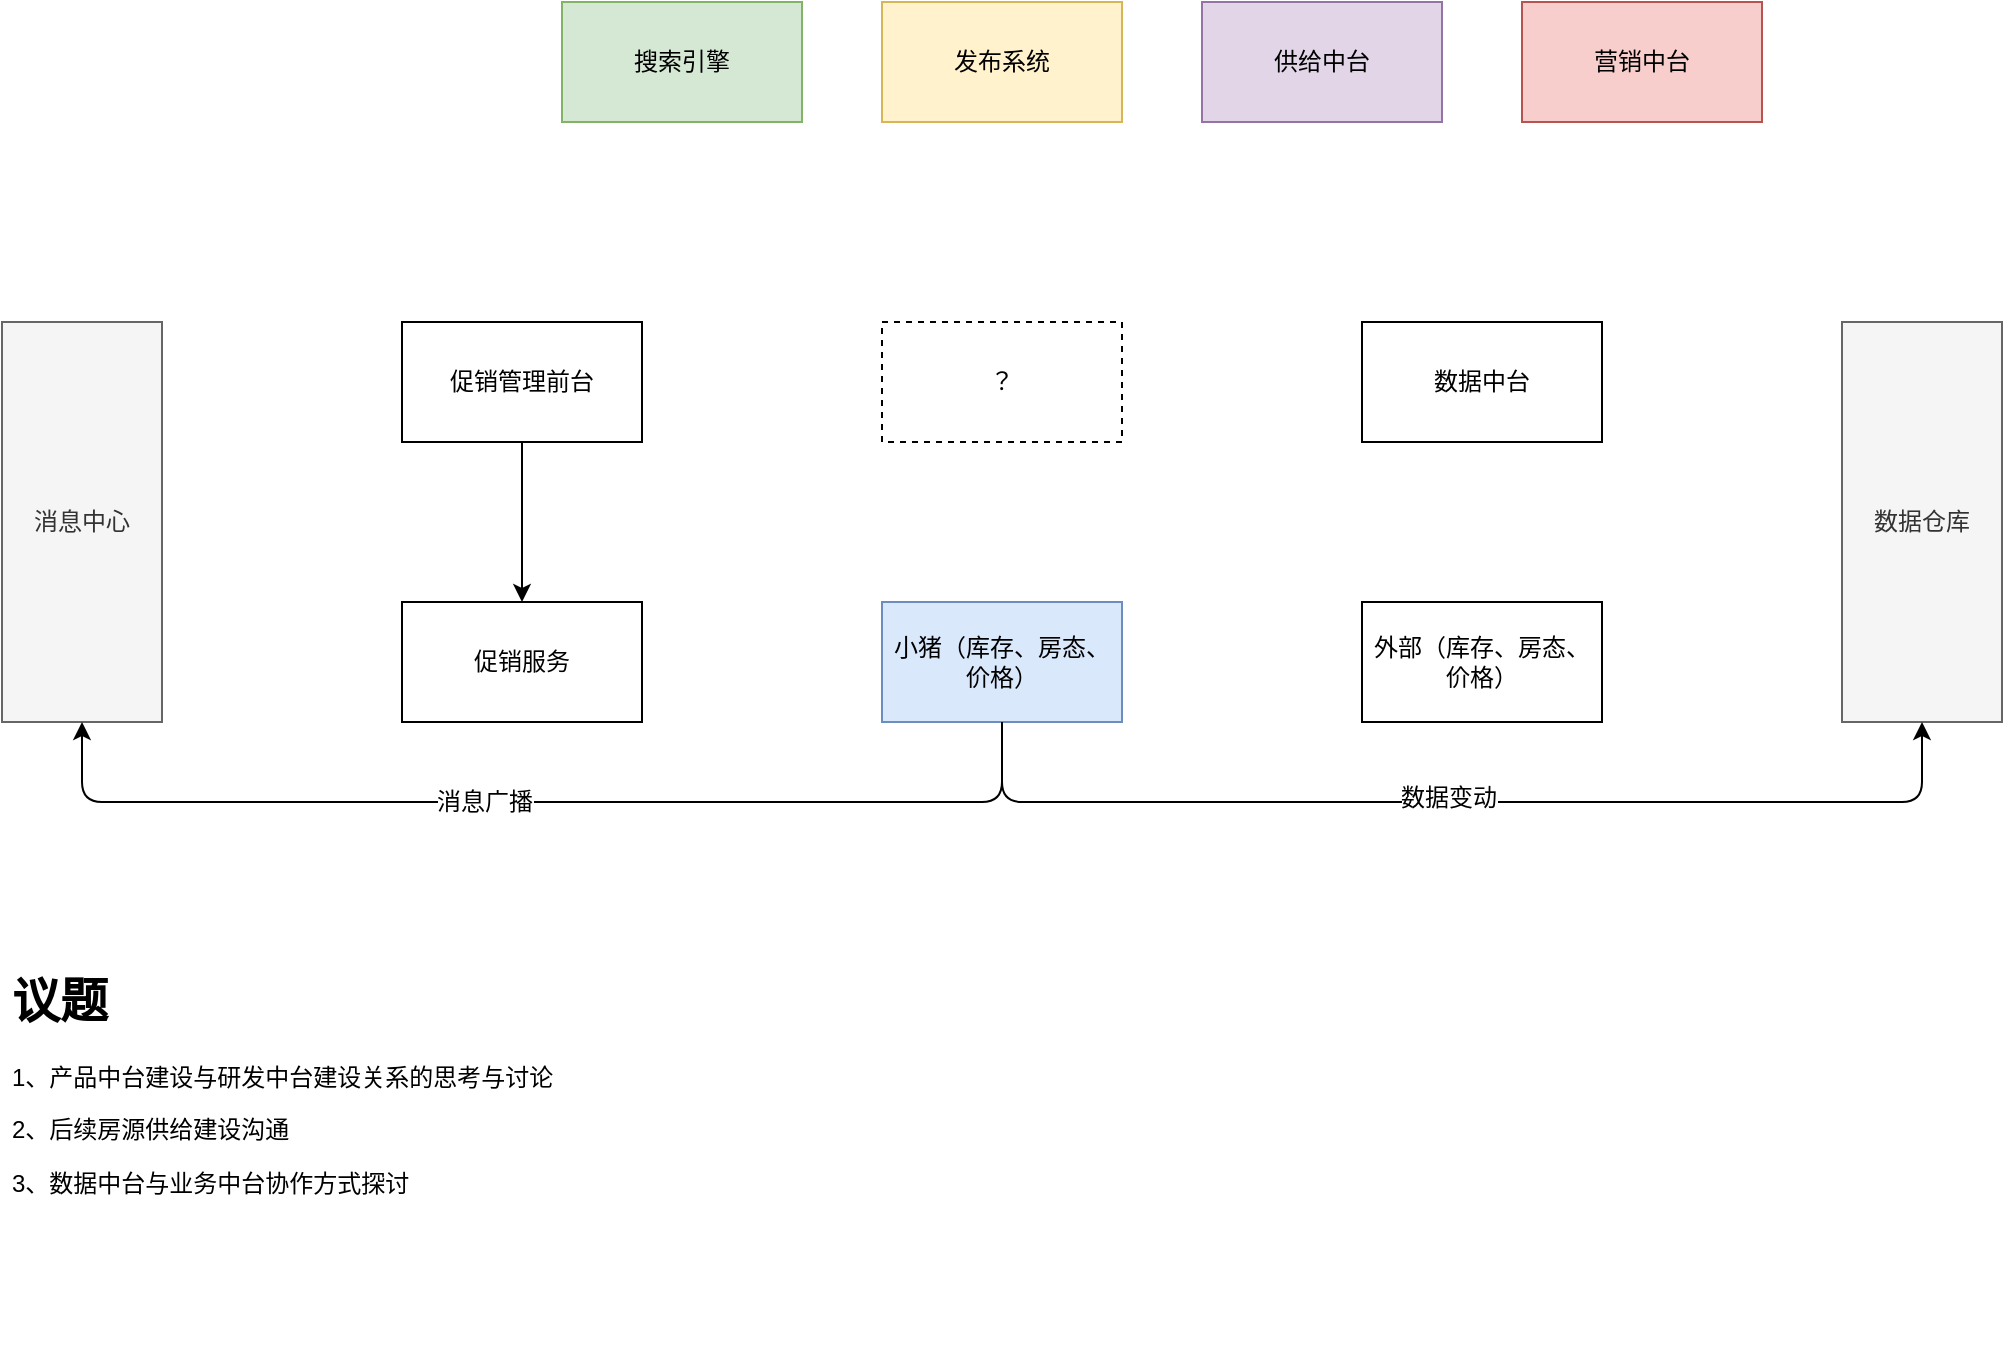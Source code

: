 <mxfile version="12.1.5" type="github" pages="1">
  <diagram id="fSeqpYfcyn72X2kYvz7L" name="Page-1">
    <mxGraphModel dx="1172" dy="727" grid="1" gridSize="10" guides="1" tooltips="1" connect="1" arrows="1" fold="1" page="1" pageScale="1" pageWidth="827" pageHeight="1169" math="0" shadow="0">
      <root>
        <mxCell id="0"/>
        <mxCell id="1" parent="0"/>
        <mxCell id="OLZ6SszCJ7ay26lc_12v-1" value="外部（库存、房态、价格）" style="rounded=0;whiteSpace=wrap;html=1;" parent="1" vertex="1">
          <mxGeometry x="800" y="340" width="120" height="60" as="geometry"/>
        </mxCell>
        <mxCell id="OLZ6SszCJ7ay26lc_12v-2" value="小猪（库存、房态、价格）" style="rounded=0;whiteSpace=wrap;html=1;fillColor=#dae8fc;strokeColor=#6c8ebf;" parent="1" vertex="1">
          <mxGeometry x="560" y="340" width="120" height="60" as="geometry"/>
        </mxCell>
        <mxCell id="OLZ6SszCJ7ay26lc_12v-3" value="数据中台" style="rounded=0;whiteSpace=wrap;html=1;" parent="1" vertex="1">
          <mxGeometry x="800" y="200" width="120" height="60" as="geometry"/>
        </mxCell>
        <mxCell id="OLZ6SszCJ7ay26lc_12v-4" value="搜索引擎" style="rounded=0;whiteSpace=wrap;html=1;fillColor=#d5e8d4;strokeColor=#82b366;" parent="1" vertex="1">
          <mxGeometry x="400" y="40" width="120" height="60" as="geometry"/>
        </mxCell>
        <mxCell id="OLZ6SszCJ7ay26lc_12v-5" value="发布系统" style="rounded=0;whiteSpace=wrap;html=1;fillColor=#fff2cc;strokeColor=#d6b656;" parent="1" vertex="1">
          <mxGeometry x="560" y="40" width="120" height="60" as="geometry"/>
        </mxCell>
        <mxCell id="OLZ6SszCJ7ay26lc_12v-11" value="供给中台" style="rounded=0;whiteSpace=wrap;html=1;fillColor=#e1d5e7;strokeColor=#9673a6;" parent="1" vertex="1">
          <mxGeometry x="720" y="40" width="120" height="60" as="geometry"/>
        </mxCell>
        <mxCell id="OLZ6SszCJ7ay26lc_12v-22" value="？" style="rounded=0;whiteSpace=wrap;html=1;dashed=1;" parent="1" vertex="1">
          <mxGeometry x="560" y="200" width="120" height="60" as="geometry"/>
        </mxCell>
        <mxCell id="OLZ6SszCJ7ay26lc_12v-23" value="促销服务" style="rounded=0;whiteSpace=wrap;html=1;" parent="1" vertex="1">
          <mxGeometry x="320" y="340" width="120" height="60" as="geometry"/>
        </mxCell>
        <mxCell id="OLZ6SszCJ7ay26lc_12v-24" value="促销管理前台" style="rounded=0;whiteSpace=wrap;html=1;" parent="1" vertex="1">
          <mxGeometry x="320" y="200" width="120" height="60" as="geometry"/>
        </mxCell>
        <mxCell id="OLZ6SszCJ7ay26lc_12v-25" value="" style="endArrow=classic;html=1;exitX=0.5;exitY=1;exitDx=0;exitDy=0;entryX=0.5;entryY=0;entryDx=0;entryDy=0;" parent="1" source="OLZ6SszCJ7ay26lc_12v-24" target="OLZ6SszCJ7ay26lc_12v-23" edge="1">
          <mxGeometry width="50" height="50" relative="1" as="geometry">
            <mxPoint x="220" y="450" as="sourcePoint"/>
            <mxPoint x="270" y="400" as="targetPoint"/>
          </mxGeometry>
        </mxCell>
        <mxCell id="OLZ6SszCJ7ay26lc_12v-26" value="消息中心" style="rounded=0;whiteSpace=wrap;html=1;fillColor=#f5f5f5;strokeColor=#666666;fontColor=#333333;" parent="1" vertex="1">
          <mxGeometry x="120" y="200" width="80" height="200" as="geometry"/>
        </mxCell>
        <mxCell id="OLZ6SszCJ7ay26lc_12v-36" value="" style="endArrow=classic;html=1;exitX=0.5;exitY=1;exitDx=0;exitDy=0;entryX=0.5;entryY=1;entryDx=0;entryDy=0;edgeStyle=orthogonalEdgeStyle;" parent="1" source="OLZ6SszCJ7ay26lc_12v-2" target="OLZ6SszCJ7ay26lc_12v-26" edge="1">
          <mxGeometry width="50" height="50" relative="1" as="geometry">
            <mxPoint x="620" y="490" as="sourcePoint"/>
            <mxPoint x="670" y="440" as="targetPoint"/>
            <Array as="points">
              <mxPoint x="620" y="440"/>
              <mxPoint x="160" y="440"/>
            </Array>
          </mxGeometry>
        </mxCell>
        <mxCell id="OLZ6SszCJ7ay26lc_12v-37" value="消息广播" style="text;html=1;resizable=0;points=[];align=center;verticalAlign=middle;labelBackgroundColor=#ffffff;" parent="OLZ6SszCJ7ay26lc_12v-36" vertex="1" connectable="0">
          <mxGeometry x="-0.028" relative="1" as="geometry">
            <mxPoint x="-37" as="offset"/>
          </mxGeometry>
        </mxCell>
        <mxCell id="OLZ6SszCJ7ay26lc_12v-38" value="数据仓库" style="rounded=0;whiteSpace=wrap;html=1;fillColor=#f5f5f5;strokeColor=#666666;fontColor=#333333;" parent="1" vertex="1">
          <mxGeometry x="1040" y="200" width="80" height="200" as="geometry"/>
        </mxCell>
        <mxCell id="OLZ6SszCJ7ay26lc_12v-39" value="" style="endArrow=classic;html=1;exitX=0.5;exitY=1;exitDx=0;exitDy=0;entryX=0.5;entryY=1;entryDx=0;entryDy=0;edgeStyle=orthogonalEdgeStyle;" parent="1" source="OLZ6SszCJ7ay26lc_12v-2" target="OLZ6SszCJ7ay26lc_12v-38" edge="1">
          <mxGeometry width="50" height="50" relative="1" as="geometry">
            <mxPoint x="690" y="520" as="sourcePoint"/>
            <mxPoint x="740" y="470" as="targetPoint"/>
            <Array as="points">
              <mxPoint x="620" y="440"/>
              <mxPoint x="1080" y="440"/>
            </Array>
          </mxGeometry>
        </mxCell>
        <mxCell id="OLZ6SszCJ7ay26lc_12v-40" value="数据变动" style="text;html=1;resizable=0;points=[];align=center;verticalAlign=middle;labelBackgroundColor=#ffffff;" parent="OLZ6SszCJ7ay26lc_12v-39" vertex="1" connectable="0">
          <mxGeometry x="-0.026" y="2" relative="1" as="geometry">
            <mxPoint as="offset"/>
          </mxGeometry>
        </mxCell>
        <mxCell id="Sjf7pfyFBC8L9vk5fxcS-1" value="&lt;h1&gt;议题&lt;/h1&gt;&lt;p&gt;1、产品中台建设与研发中台建设关系的思考与讨论&lt;/p&gt;&lt;p&gt;2、后续房源供给建设沟通&lt;/p&gt;&lt;p&gt;3、数据中台与业务中台协作方式探讨&lt;/p&gt;" style="text;html=1;strokeColor=none;fillColor=none;spacing=5;spacingTop=-20;whiteSpace=wrap;overflow=hidden;rounded=0;" vertex="1" parent="1">
          <mxGeometry x="120" y="520" width="320" height="200" as="geometry"/>
        </mxCell>
        <mxCell id="Sjf7pfyFBC8L9vk5fxcS-2" value="营销中台" style="rounded=0;whiteSpace=wrap;html=1;fillColor=#f8cecc;strokeColor=#b85450;" vertex="1" parent="1">
          <mxGeometry x="880" y="40" width="120" height="60" as="geometry"/>
        </mxCell>
      </root>
    </mxGraphModel>
  </diagram>
</mxfile>
